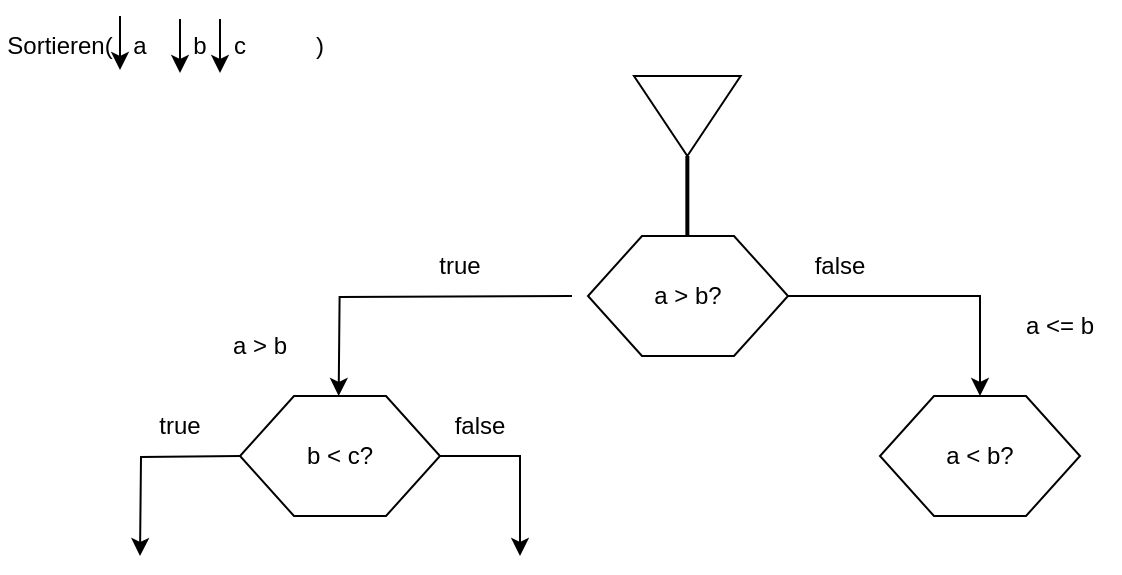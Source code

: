 <mxfile version="15.4.0" type="device"><diagram id="C5RBs43oDa-KdzZeNtuy" name="Page-1"><mxGraphModel dx="981" dy="567" grid="1" gridSize="10" guides="1" tooltips="1" connect="1" arrows="1" fold="1" page="1" pageScale="1" pageWidth="827" pageHeight="1169" math="0" shadow="0"><root><mxCell id="WIyWlLk6GJQsqaUBKTNV-0"/><mxCell id="WIyWlLk6GJQsqaUBKTNV-1" parent="WIyWlLk6GJQsqaUBKTNV-0"/><mxCell id="diRj8ZcB7vdPJfxfUkg6-0" value="Sortieren(" style="text;html=1;strokeColor=none;fillColor=none;align=center;verticalAlign=middle;whiteSpace=wrap;rounded=0;" parent="WIyWlLk6GJQsqaUBKTNV-1" vertex="1"><mxGeometry x="70" y="20" width="60" height="30" as="geometry"/></mxCell><mxCell id="diRj8ZcB7vdPJfxfUkg6-20" value="" style="group" parent="WIyWlLk6GJQsqaUBKTNV-1" vertex="1" connectable="0"><mxGeometry x="140" y="20" width="60" height="30" as="geometry"/></mxCell><mxCell id="diRj8ZcB7vdPJfxfUkg6-21" value="b" style="text;html=1;strokeColor=none;fillColor=none;align=center;verticalAlign=middle;whiteSpace=wrap;rounded=0;" parent="diRj8ZcB7vdPJfxfUkg6-20" vertex="1"><mxGeometry width="60" height="30" as="geometry"/></mxCell><mxCell id="diRj8ZcB7vdPJfxfUkg6-22" value="" style="endArrow=classic;html=1;rounded=0;" parent="diRj8ZcB7vdPJfxfUkg6-20" edge="1"><mxGeometry width="50" height="50" as="geometry"><mxPoint x="20" y="1.5" as="sourcePoint"/><mxPoint x="20" y="28.5" as="targetPoint"/></mxGeometry></mxCell><mxCell id="diRj8ZcB7vdPJfxfUkg6-30" value="" style="group" parent="diRj8ZcB7vdPJfxfUkg6-20" vertex="1" connectable="0"><mxGeometry x="-30" width="60" height="30" as="geometry"/></mxCell><mxCell id="diRj8ZcB7vdPJfxfUkg6-1" value="a" style="text;html=1;strokeColor=none;fillColor=none;align=center;verticalAlign=middle;whiteSpace=wrap;rounded=0;" parent="diRj8ZcB7vdPJfxfUkg6-30" vertex="1"><mxGeometry width="60" height="30" as="geometry"/></mxCell><mxCell id="diRj8ZcB7vdPJfxfUkg6-4" value="" style="endArrow=classic;html=1;rounded=0;" parent="diRj8ZcB7vdPJfxfUkg6-30" edge="1"><mxGeometry y="-1.5" width="50" height="50" as="geometry"><mxPoint x="20" as="sourcePoint"/><mxPoint x="20" y="27" as="targetPoint"/></mxGeometry></mxCell><mxCell id="diRj8ZcB7vdPJfxfUkg6-31" value="" style="group" parent="WIyWlLk6GJQsqaUBKTNV-1" vertex="1" connectable="0"><mxGeometry x="160" y="20" width="60" height="30" as="geometry"/></mxCell><mxCell id="diRj8ZcB7vdPJfxfUkg6-32" value="c" style="text;html=1;strokeColor=none;fillColor=none;align=center;verticalAlign=middle;whiteSpace=wrap;rounded=0;" parent="diRj8ZcB7vdPJfxfUkg6-31" vertex="1"><mxGeometry width="60" height="30" as="geometry"/></mxCell><mxCell id="diRj8ZcB7vdPJfxfUkg6-33" value="" style="endArrow=classic;html=1;rounded=0;" parent="diRj8ZcB7vdPJfxfUkg6-31" edge="1"><mxGeometry width="50" height="50" as="geometry"><mxPoint x="20" y="1.5" as="sourcePoint"/><mxPoint x="20" y="28.5" as="targetPoint"/></mxGeometry></mxCell><mxCell id="diRj8ZcB7vdPJfxfUkg6-34" value=")" style="text;html=1;strokeColor=none;fillColor=none;align=center;verticalAlign=middle;whiteSpace=wrap;rounded=0;" parent="WIyWlLk6GJQsqaUBKTNV-1" vertex="1"><mxGeometry x="200" y="20" width="60" height="30" as="geometry"/></mxCell><mxCell id="diRj8ZcB7vdPJfxfUkg6-38" value="" style="triangle;whiteSpace=wrap;html=1;direction=south;" parent="WIyWlLk6GJQsqaUBKTNV-1" vertex="1"><mxGeometry x="387" y="50" width="53.33" height="40" as="geometry"/></mxCell><mxCell id="_wZ9i-FtEspGezUvN9SE-6" value="" style="line;strokeWidth=2;direction=south;html=1;" vertex="1" parent="WIyWlLk6GJQsqaUBKTNV-1"><mxGeometry x="408.67" y="90" width="10" height="40" as="geometry"/></mxCell><mxCell id="_wZ9i-FtEspGezUvN9SE-9" value="" style="group" vertex="1" connectable="0" parent="WIyWlLk6GJQsqaUBKTNV-1"><mxGeometry x="364" y="130" width="100" height="60" as="geometry"/></mxCell><mxCell id="_wZ9i-FtEspGezUvN9SE-7" value="" style="verticalLabelPosition=bottom;verticalAlign=top;html=1;shape=hexagon;perimeter=hexagonPerimeter2;arcSize=6;size=0.27;" vertex="1" parent="_wZ9i-FtEspGezUvN9SE-9"><mxGeometry width="100" height="60" as="geometry"/></mxCell><mxCell id="_wZ9i-FtEspGezUvN9SE-8" value="a &amp;gt; b?" style="text;html=1;strokeColor=none;fillColor=none;align=center;verticalAlign=middle;whiteSpace=wrap;rounded=0;" vertex="1" parent="_wZ9i-FtEspGezUvN9SE-9"><mxGeometry x="20" y="15" width="60" height="30" as="geometry"/></mxCell><mxCell id="_wZ9i-FtEspGezUvN9SE-12" value="" style="group" vertex="1" connectable="0" parent="WIyWlLk6GJQsqaUBKTNV-1"><mxGeometry x="190" y="210" width="100" height="60" as="geometry"/></mxCell><mxCell id="_wZ9i-FtEspGezUvN9SE-13" value="" style="verticalLabelPosition=bottom;verticalAlign=top;html=1;shape=hexagon;perimeter=hexagonPerimeter2;arcSize=6;size=0.27;" vertex="1" parent="_wZ9i-FtEspGezUvN9SE-12"><mxGeometry width="100" height="60" as="geometry"/></mxCell><mxCell id="_wZ9i-FtEspGezUvN9SE-14" value="b &amp;lt; c?" style="text;html=1;strokeColor=none;fillColor=none;align=center;verticalAlign=middle;whiteSpace=wrap;rounded=0;" vertex="1" parent="_wZ9i-FtEspGezUvN9SE-12"><mxGeometry x="20" y="15" width="60" height="30" as="geometry"/></mxCell><mxCell id="_wZ9i-FtEspGezUvN9SE-15" value="" style="group" vertex="1" connectable="0" parent="WIyWlLk6GJQsqaUBKTNV-1"><mxGeometry x="230" y="130" width="140" height="80" as="geometry"/></mxCell><mxCell id="_wZ9i-FtEspGezUvN9SE-10" value="" style="endArrow=classic;html=1;rounded=0;edgeStyle=orthogonalEdgeStyle;" edge="1" parent="_wZ9i-FtEspGezUvN9SE-15"><mxGeometry width="50" height="50" relative="1" as="geometry"><mxPoint x="126.0" y="30" as="sourcePoint"/><mxPoint x="9.333" y="80" as="targetPoint"/></mxGeometry></mxCell><mxCell id="_wZ9i-FtEspGezUvN9SE-11" value="true" style="text;html=1;strokeColor=none;fillColor=none;align=center;verticalAlign=middle;whiteSpace=wrap;rounded=0;" vertex="1" parent="_wZ9i-FtEspGezUvN9SE-15"><mxGeometry width="140" height="30" as="geometry"/></mxCell><mxCell id="_wZ9i-FtEspGezUvN9SE-16" value="" style="group" vertex="1" connectable="0" parent="WIyWlLk6GJQsqaUBKTNV-1"><mxGeometry x="130" y="210" width="60" height="80" as="geometry"/></mxCell><mxCell id="_wZ9i-FtEspGezUvN9SE-20" value="" style="group" vertex="1" connectable="0" parent="_wZ9i-FtEspGezUvN9SE-16"><mxGeometry width="60" height="80" as="geometry"/></mxCell><mxCell id="_wZ9i-FtEspGezUvN9SE-17" value="" style="endArrow=classic;html=1;rounded=0;edgeStyle=orthogonalEdgeStyle;" edge="1" parent="_wZ9i-FtEspGezUvN9SE-20"><mxGeometry width="50" height="50" relative="1" as="geometry"><mxPoint x="60" y="30" as="sourcePoint"/><mxPoint x="10" y="80" as="targetPoint"/></mxGeometry></mxCell><mxCell id="_wZ9i-FtEspGezUvN9SE-18" value="true" style="text;html=1;strokeColor=none;fillColor=none;align=center;verticalAlign=middle;whiteSpace=wrap;rounded=0;" vertex="1" parent="_wZ9i-FtEspGezUvN9SE-20"><mxGeometry width="60" height="30" as="geometry"/></mxCell><mxCell id="_wZ9i-FtEspGezUvN9SE-24" value="" style="group" vertex="1" connectable="0" parent="WIyWlLk6GJQsqaUBKTNV-1"><mxGeometry x="280" y="210" width="60" height="80" as="geometry"/></mxCell><mxCell id="_wZ9i-FtEspGezUvN9SE-22" value="" style="endArrow=classic;html=1;rounded=0;edgeStyle=orthogonalEdgeStyle;" edge="1" parent="_wZ9i-FtEspGezUvN9SE-24"><mxGeometry width="50" height="50" relative="1" as="geometry"><mxPoint x="10.0" y="30" as="sourcePoint"/><mxPoint x="49.67" y="80" as="targetPoint"/><Array as="points"><mxPoint x="50.0" y="30"/><mxPoint x="50.0" y="80"/></Array></mxGeometry></mxCell><mxCell id="_wZ9i-FtEspGezUvN9SE-23" value="false" style="text;html=1;strokeColor=none;fillColor=none;align=center;verticalAlign=middle;whiteSpace=wrap;rounded=0;" vertex="1" parent="_wZ9i-FtEspGezUvN9SE-24"><mxGeometry width="60" height="30" as="geometry"/></mxCell><mxCell id="_wZ9i-FtEspGezUvN9SE-27" value="false" style="text;html=1;strokeColor=none;fillColor=none;align=center;verticalAlign=middle;whiteSpace=wrap;rounded=0;" vertex="1" parent="WIyWlLk6GJQsqaUBKTNV-1"><mxGeometry x="460" y="130" width="60" height="30" as="geometry"/></mxCell><mxCell id="_wZ9i-FtEspGezUvN9SE-26" value="" style="endArrow=classic;html=1;rounded=0;edgeStyle=orthogonalEdgeStyle;" edge="1" parent="WIyWlLk6GJQsqaUBKTNV-1"><mxGeometry x="443.67" y="130" width="50" height="50" as="geometry"><mxPoint x="464" y="160" as="sourcePoint"/><mxPoint x="560" y="210" as="targetPoint"/><Array as="points"><mxPoint x="560" y="160"/><mxPoint x="560" y="210"/></Array></mxGeometry></mxCell><mxCell id="_wZ9i-FtEspGezUvN9SE-30" value="" style="group" vertex="1" connectable="0" parent="WIyWlLk6GJQsqaUBKTNV-1"><mxGeometry x="510" y="210" width="100" height="60" as="geometry"/></mxCell><mxCell id="_wZ9i-FtEspGezUvN9SE-31" value="" style="verticalLabelPosition=bottom;verticalAlign=top;html=1;shape=hexagon;perimeter=hexagonPerimeter2;arcSize=6;size=0.27;" vertex="1" parent="_wZ9i-FtEspGezUvN9SE-30"><mxGeometry width="100" height="60" as="geometry"/></mxCell><mxCell id="_wZ9i-FtEspGezUvN9SE-32" value="a &amp;lt; b?" style="text;html=1;strokeColor=none;fillColor=none;align=center;verticalAlign=middle;whiteSpace=wrap;rounded=0;" vertex="1" parent="_wZ9i-FtEspGezUvN9SE-30"><mxGeometry x="20" y="15" width="60" height="30" as="geometry"/></mxCell><mxCell id="_wZ9i-FtEspGezUvN9SE-36" value="a &amp;lt;= b" style="text;html=1;strokeColor=none;fillColor=none;align=center;verticalAlign=middle;whiteSpace=wrap;rounded=0;" vertex="1" parent="WIyWlLk6GJQsqaUBKTNV-1"><mxGeometry x="570" y="160" width="60" height="30" as="geometry"/></mxCell><mxCell id="_wZ9i-FtEspGezUvN9SE-37" value="a &amp;gt; b" style="text;html=1;strokeColor=none;fillColor=none;align=center;verticalAlign=middle;whiteSpace=wrap;rounded=0;" vertex="1" parent="WIyWlLk6GJQsqaUBKTNV-1"><mxGeometry x="170" y="170" width="60" height="30" as="geometry"/></mxCell></root></mxGraphModel></diagram></mxfile>